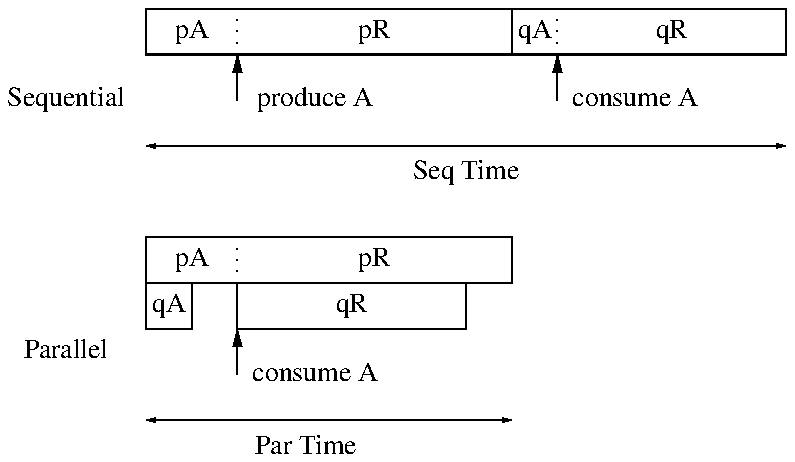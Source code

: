 .PS 4i
right
boxht = 0.5
arrowhead = 2

define BP { 1 }
define TP { 4 }

define BQ { 0.5 }
define TQ { 3 }

define AL { 0.25 }
define AH { -0.5 }
define LB { -1 }
define LS { -1.05 }

define VarBoxWid { 1.7 }

Sequential: box invis "Sequential" wid 1.75 ht (2*boxht-LB)
PA: box invis wid BP "pA" with .nw at Sequential.ne
PR: box invis wid TP-BP "pR"
line dotted 0.125 from PA.ne to PA.se
P: box wid TP with .nw at Sequential.ne
Q: box wid TQ with .nw at P.ne
QA: box invis wid BQ "qA" with .nw at Q.nw
QR: box invis wid TQ-BQ "qR"
line dotted 0.125 from QA.ne to QA.se

arrow -> wid 0.1 ht 0.2 from P.sw + (BP, AH) to P.sw + (BP, 0)
box invis "produce A" wid VarBoxWid with .w at P.sw + (BP, AH)

arrow -> wid 0.1 ht 0.2 from Q.sw + (BQ, AH) to Q.sw + (BQ, 0)
box invis "consume A" wid VarBoxWid with .w at Q.sw + (BQ, AH)

TotalSeqArrow: arrow <-> from (P.w.x, P.s.y+LB) to (Q.e.x, P.s.y+LB)
box invis "Seq Time" with .n at ((P.w.x + Q.e.x)/2, P.s.y+LS)

Parallel: box invis "Parallel" wid 1.75i ht boxht*3-LB with .n at Sequential.s + (0, -boxht)
PPA: box invis wid BP "pA" with .nw at Parallel.ne
PPR: box invis wid TP-BP "pR"
line dotted 0.125 from PPA.ne to PPA.se
PP: box wid TP with .nw at Parallel.ne
QQ: box wid BQ "qA" with .nw at PP.sw
QQR: box wid TQ-BQ "qR" with .w at QQ.w + (max(BP, BQ), 0)

arrow -> wid 0.1 ht 0.2 from QQR.sw + (0, AH) to QQR.sw + (0, 0)
box invis "consume A" wid VarBoxWid with .w at QQR.sw + (0, AH)

arrow <-> from (QQ.w.x, QQ.s.y+LB) to (max(P.e.x, QQR.e.x), QQ.s.y+LB)
box invis "Par Time" with .n at (P.w.x + (QQR.e.x - P.w.x)/2, QQ.s.y+LS)

.PE

